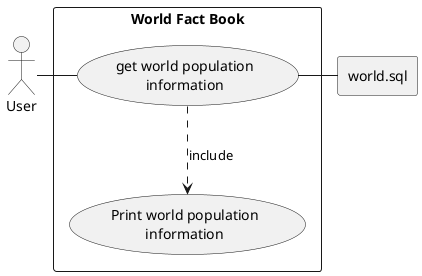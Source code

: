 @startuml
'default
top to bottom direction
actor user as "User"

rectangle world.sql

rectangle "World Fact Book" {
    usecase UC1 as "get world population
    information"


    usecase UCa as "Print world population
    information"

    user - UC1
    UC1 ..> UCa : include
    UC1 - world.sql


}

@enduml